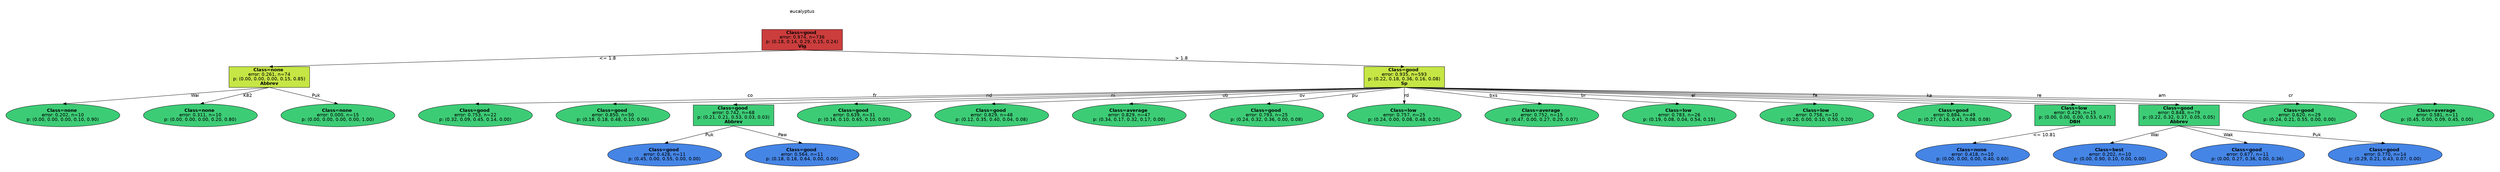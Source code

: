 digraph Tree {
splines=false;
graph [pad=".25", ranksep="0.5", nodesep="1"];
node [shape=rect, style="filled", color="black", fontname="helvetica",fillcolor="white"] ;
edge [fontname="helvetica"] ;
0 [label="eucalyptus", shape=plaintext];
0:s -> 1:n [style=invis];   
1 [label=<<b> Class=good </b> <br/> error: 0.974, n=736 <br/> p: (0.18, 0.14, 0.29, 0.15, 0.24) <br/><b>Vig</b>>, fillcolor="0.000 0.7 0.800", shape="rect"];
2 [label=<<b> Class=none </b> <br/> error: 0.261, n=74 <br/> p: (0.00, 0.00, 0.00, 0.15, 0.85) <br/><b>Abbrev</b>>, fillcolor="0.200 0.7 0.900", shape="rect"];
1:s -> 2:n [label="<= 1.8"] ;
3 [label=<<b> Class=none </b> <br/> error: 0.202, n=10 <br/> p: (0.00, 0.00, 0.00, 0.10, 0.90) >, fillcolor="0.400 0.7 0.800", shape="oval"];
2:s -> 3:n [label="Wai"] ;
4 [label=<<b> Class=none </b> <br/> error: 0.311, n=10 <br/> p: (0.00, 0.00, 0.00, 0.20, 0.80) >, fillcolor="0.400 0.7 0.800", shape="oval"];
2:s -> 4:n [label="K82"] ;
5 [label=<<b> Class=none </b> <br/> error: 0.000, n=15 <br/> p: (0.00, 0.00, 0.00, 0.00, 1.00) >, fillcolor="0.400 0.7 0.800", shape="oval"];
2:s -> 5:n [label="Puk"] ;
6 [label=<<b> Class=good </b> <br/> error: 0.935, n=593 <br/> p: (0.22, 0.18, 0.36, 0.16, 0.08) <br/><b>Sp</b>>, fillcolor="0.200 0.7 0.900", shape="rect"];
1:s -> 6:n [label="> 1.8"] ;
7 [label=<<b> Class=good </b> <br/> error: 0.753, n=22 <br/> p: (0.32, 0.09, 0.45, 0.14, 0.00) >, fillcolor="0.400 0.7 0.800", shape="oval"];
6:s -> 7:n [label="co"] ;
8 [label=<<b> Class=good </b> <br/> error: 0.850, n=50 <br/> p: (0.18, 0.18, 0.48, 0.10, 0.06) >, fillcolor="0.400 0.7 0.800", shape="oval"];
6:s -> 8:n [label="fr"] ;
9 [label=<<b> Class=good </b> <br/> error: 0.742, n=68 <br/> p: (0.21, 0.21, 0.53, 0.03, 0.03) <br/><b>Abbrev</b>>, fillcolor="0.400 0.7 0.800", shape="rect"];
6:s -> 9:n [label="nd"] ;
10 [label=<<b> Class=good </b> <br/> error: 0.428, n=11 <br/> p: (0.45, 0.00, 0.55, 0.00, 0.00) >, fillcolor="0.600 0.7 0.900", shape="oval"];
9:s -> 10:n [label="Puk"] ;
11 [label=<<b> Class=good </b> <br/> error: 0.564, n=11 <br/> p: (0.18, 0.18, 0.64, 0.00, 0.00) >, fillcolor="0.600 0.7 0.900", shape="oval"];
9:s -> 11:n [label="Paw"] ;
12 [label=<<b> Class=good </b> <br/> error: 0.639, n=31 <br/> p: (0.16, 0.10, 0.65, 0.10, 0.00) >, fillcolor="0.400 0.7 0.800", shape="oval"];
6:s -> 12:n [label="ni"] ;
13 [label=<<b> Class=good </b> <br/> error: 0.829, n=48 <br/> p: (0.12, 0.35, 0.40, 0.04, 0.08) >, fillcolor="0.400 0.7 0.800", shape="oval"];
6:s -> 13:n [label="ob"] ;
14 [label=<<b> Class=average </b> <br/> error: 0.829, n=47 <br/> p: (0.34, 0.17, 0.32, 0.17, 0.00) >, fillcolor="0.400 0.7 0.800", shape="oval"];
6:s -> 14:n [label="ov"] ;
15 [label=<<b> Class=good </b> <br/> error: 0.793, n=25 <br/> p: (0.24, 0.32, 0.36, 0.00, 0.08) >, fillcolor="0.400 0.7 0.800", shape="oval"];
6:s -> 15:n [label="pu"] ;
16 [label=<<b> Class=low </b> <br/> error: 0.757, n=25 <br/> p: (0.24, 0.00, 0.08, 0.48, 0.20) >, fillcolor="0.400 0.7 0.800", shape="oval"];
6:s -> 16:n [label="rd"] ;
17 [label=<<b> Class=average </b> <br/> error: 0.752, n=15 <br/> p: (0.47, 0.00, 0.27, 0.20, 0.07) >, fillcolor="0.400 0.7 0.800", shape="oval"];
6:s -> 17:n [label="bxs"] ;
18 [label=<<b> Class=low </b> <br/> error: 0.783, n=26 <br/> p: (0.19, 0.08, 0.04, 0.54, 0.15) >, fillcolor="0.400 0.7 0.800", shape="oval"];
6:s -> 18:n [label="br"] ;
19 [label=<<b> Class=low </b> <br/> error: 0.758, n=10 <br/> p: (0.20, 0.00, 0.10, 0.50, 0.20) >, fillcolor="0.400 0.7 0.800", shape="oval"];
6:s -> 19:n [label="el"] ;
20 [label=<<b> Class=good </b> <br/> error: 0.884, n=49 <br/> p: (0.27, 0.16, 0.41, 0.08, 0.08) >, fillcolor="0.400 0.7 0.800", shape="oval"];
6:s -> 20:n [label="fa"] ;
21 [label=<<b> Class=low </b> <br/> error: 0.429, n=15 <br/> p: (0.00, 0.00, 0.00, 0.53, 0.47) <br/><b>DBH</b>>, fillcolor="0.400 0.7 0.800", shape="rect"];
6:s -> 21:n [label="ka"] ;
22 [label=<<b> Class=none </b> <br/> error: 0.418, n=10 <br/> p: (0.00, 0.00, 0.00, 0.40, 0.60) >, fillcolor="0.600 0.7 0.900", shape="oval"];
21:s -> 22:n [label="<= 10.81"] ;
23 [label=<<b> Class=good </b> <br/> error: 0.848, n=79 <br/> p: (0.22, 0.32, 0.37, 0.05, 0.05) <br/><b>Abbrev</b>>, fillcolor="0.400 0.7 0.800", shape="rect"];
6:s -> 23:n [label="re"] ;
24 [label=<<b> Class=best </b> <br/> error: 0.202, n=10 <br/> p: (0.00, 0.90, 0.10, 0.00, 0.00) >, fillcolor="0.600 0.7 0.900", shape="oval"];
23:s -> 24:n [label="Wai"] ;
25 [label=<<b> Class=good </b> <br/> error: 0.677, n=11 <br/> p: (0.00, 0.27, 0.36, 0.00, 0.36) >, fillcolor="0.600 0.7 0.900", shape="oval"];
23:s -> 25:n [label="Wak"] ;
26 [label=<<b> Class=good </b> <br/> error: 0.770, n=14 <br/> p: (0.29, 0.21, 0.43, 0.07, 0.00) >, fillcolor="0.600 0.7 0.900", shape="oval"];
23:s -> 26:n [label="Puk"] ;
27 [label=<<b> Class=good </b> <br/> error: 0.620, n=29 <br/> p: (0.24, 0.21, 0.55, 0.00, 0.00) >, fillcolor="0.400 0.7 0.800", shape="oval"];
6:s -> 27:n [label="am"] ;
28 [label=<<b> Class=average </b> <br/> error: 0.581, n=11 <br/> p: (0.45, 0.00, 0.09, 0.45, 0.00) >, fillcolor="0.400 0.7 0.800", shape="oval"];
6:s -> 28:n [label="cr"] ;

}